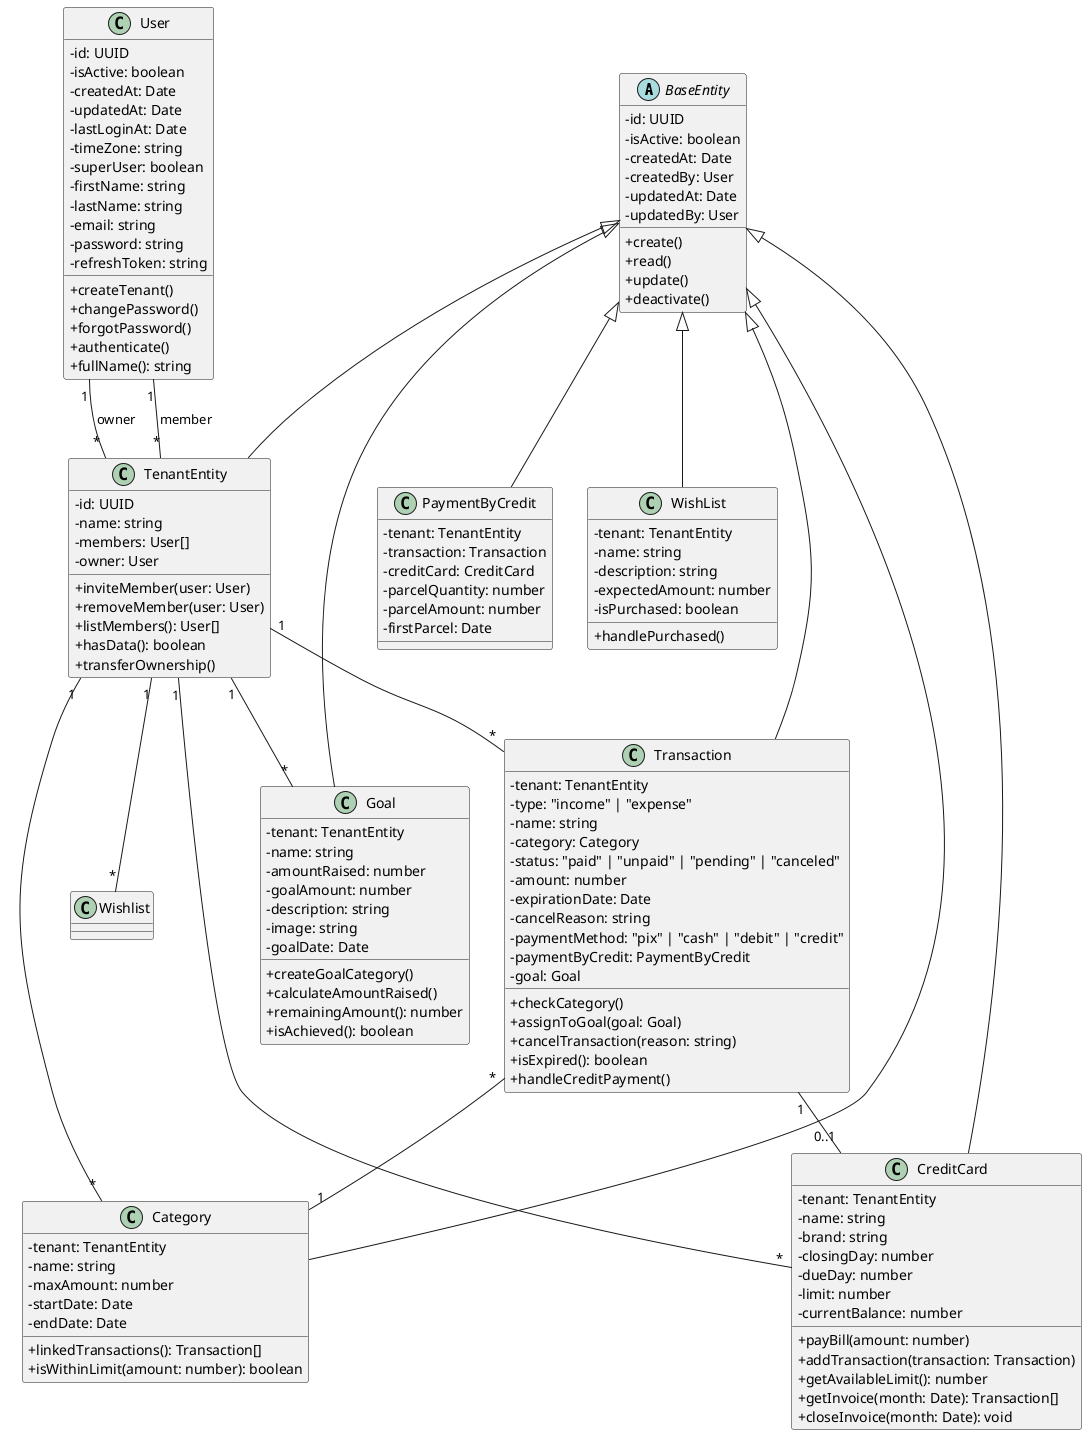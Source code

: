 @startuml inventory_mvp.puml

skinparam classAttributeIconSize 0

abstract class BaseEntity {
  - id: UUID
  - isActive: boolean
  - createdAt: Date
  - createdBy: User 
  - updatedAt: Date
  - updatedBy: User
  + create()
  + read()
  + update()
  + deactivate()
}

class TenantEntity extends BaseEntity {
  - id: UUID
  - name: string
  - members: User[]
  - owner: User
  + inviteMember(user: User)
  + removeMember(user: User)
  + listMembers(): User[]
  + hasData(): boolean
  + transferOwnership()
}

class User {
  - id: UUID
  - isActive: boolean
  - createdAt: Date
  - updatedAt: Date
  - lastLoginAt: Date
  - timeZone: string
  - superUser: boolean
  - firstName: string
  - lastName: string
  - email: string
  - password: string
  - refreshToken: string
  + createTenant()
  + changePassword()
  + forgotPassword()
  + authenticate()
  + fullName(): string
}

class Transaction extends BaseEntity {
  - tenant: TenantEntity
  - type: "income" | "expense"
  - name: string
  - category: Category
  - status: "paid" | "unpaid" | "pending" | "canceled"
  - amount: number
  - expirationDate: Date
  - cancelReason: string
  - paymentMethod: "pix" | "cash" | "debit" | "credit"
  - paymentByCredit: PaymentByCredit
  - goal: Goal
  + checkCategory()
  + assignToGoal(goal: Goal)
  + cancelTransaction(reason: string)
  + isExpired(): boolean
  + handleCreditPayment()
}

class PaymentByCredit extends BaseEntity {
  - tenant: TenantEntity
  - transaction: Transaction
  - creditCard: CreditCard
  - parcelQuantity: number
  - parcelAmount: number
  - firstParcel: Date
}

class Category extends BaseEntity {
  - tenant: TenantEntity
  - name: string
  - maxAmount: number
  - startDate: Date
  - endDate: Date
  + linkedTransactions(): Transaction[]
  + isWithinLimit(amount: number): boolean
}

class Goal extends BaseEntity {
  - tenant: TenantEntity
  - name: string
  - amountRaised: number
  - goalAmount: number
  - description: string
  - image: string
  - goalDate: Date
  + createGoalCategory()
  + calculateAmountRaised()
  + remainingAmount(): number
  + isAchieved(): boolean
}

class CreditCard extends BaseEntity {
  - tenant: TenantEntity
  - name: string
  - brand: string
  - closingDay: number
  - dueDay: number
  - limit: number
  - currentBalance: number
  + payBill(amount: number)
  + addTransaction(transaction: Transaction)
  + getAvailableLimit(): number
  + getInvoice(month: Date): Transaction[]
  + closeInvoice(month: Date): void
}

class WishList extends BaseEntity {
  - tenant: TenantEntity
  - name: string
  - description: string
  - expectedAmount: number
  - isPurchased: boolean
  + handlePurchased()
}

User "1" -- "*" TenantEntity : owner
User "1" -- "*" TenantEntity : member
TenantEntity "1" -- "*" Transaction
TenantEntity "1" -- "*" Category
TenantEntity "1" -- "*" Goal
TenantEntity "1" -- "*" Wishlist
TenantEntity "1" -- "*" CreditCard
Transaction "1" -- "0..1" CreditCard
Transaction "*" -- "1" Category

@enduml
